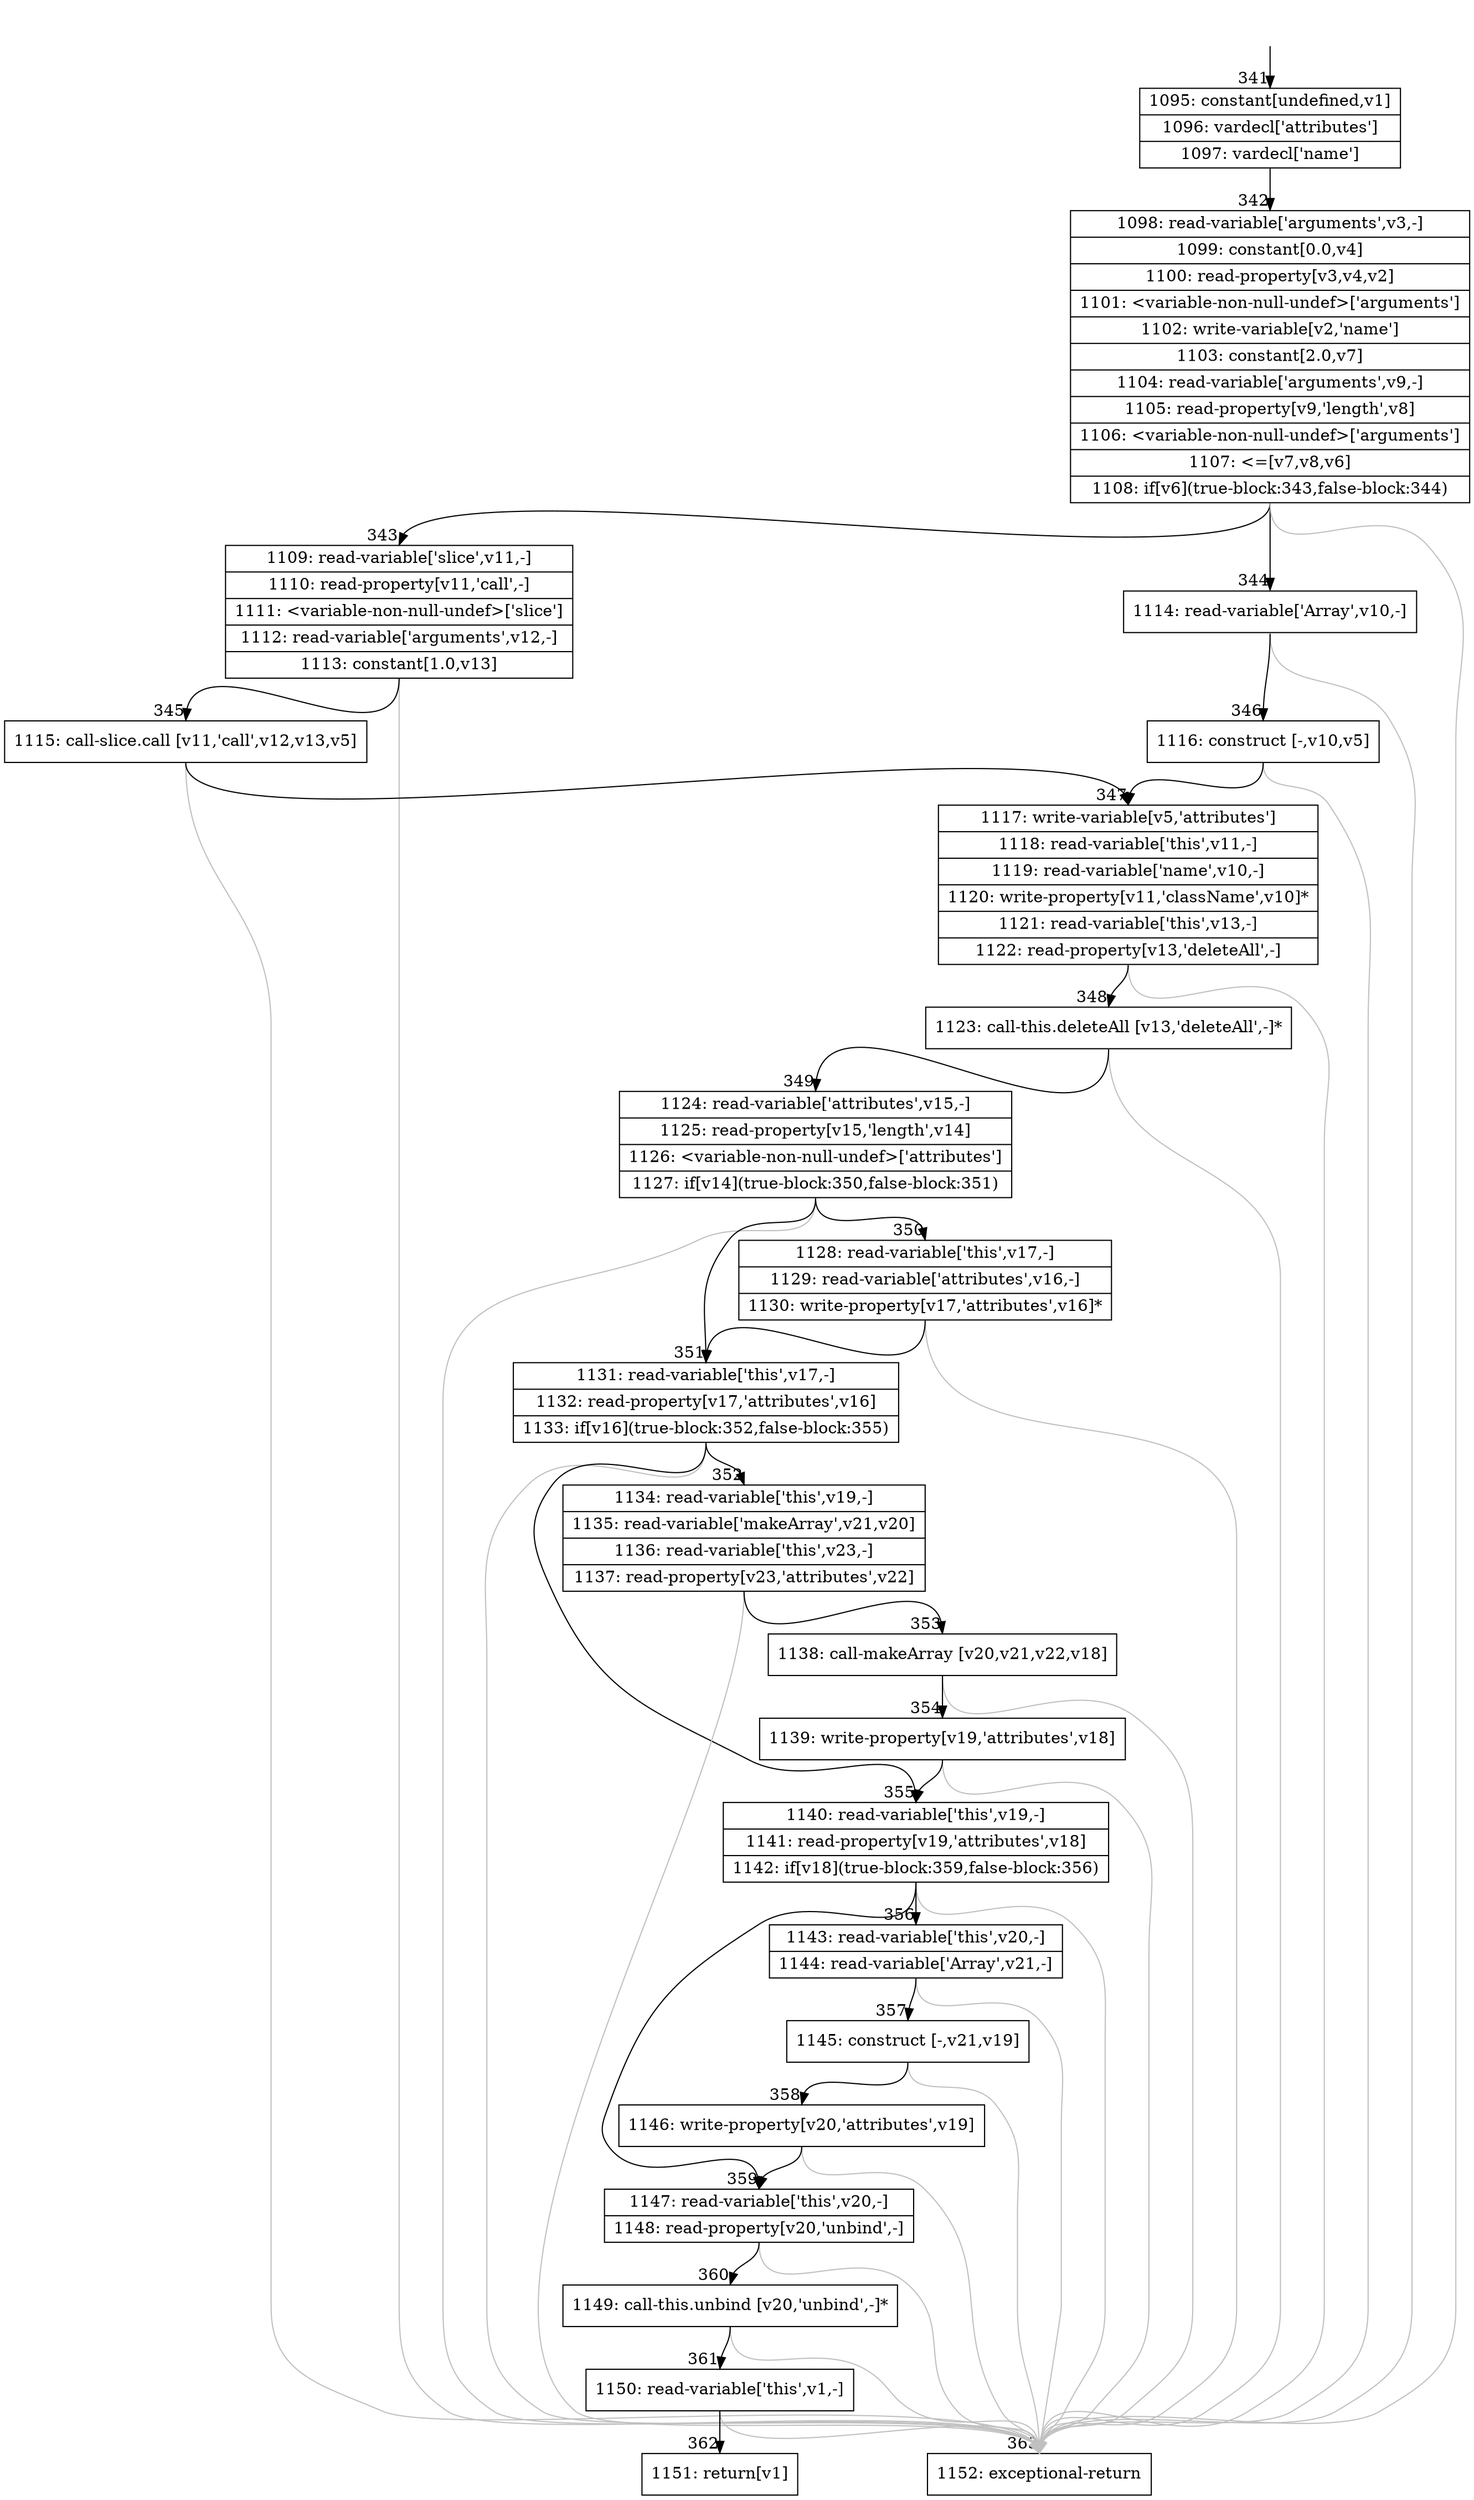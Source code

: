 digraph {
rankdir="TD"
BB_entry29[shape=none,label=""];
BB_entry29 -> BB341 [tailport=s, headport=n, headlabel="    341"]
BB341 [shape=record label="{1095: constant[undefined,v1]|1096: vardecl['attributes']|1097: vardecl['name']}" ] 
BB341 -> BB342 [tailport=s, headport=n, headlabel="      342"]
BB342 [shape=record label="{1098: read-variable['arguments',v3,-]|1099: constant[0.0,v4]|1100: read-property[v3,v4,v2]|1101: \<variable-non-null-undef\>['arguments']|1102: write-variable[v2,'name']|1103: constant[2.0,v7]|1104: read-variable['arguments',v9,-]|1105: read-property[v9,'length',v8]|1106: \<variable-non-null-undef\>['arguments']|1107: \<=[v7,v8,v6]|1108: if[v6](true-block:343,false-block:344)}" ] 
BB342 -> BB343 [tailport=s, headport=n, headlabel="      343"]
BB342 -> BB344 [tailport=s, headport=n, headlabel="      344"]
BB342 -> BB363 [tailport=s, headport=n, color=gray, headlabel="      363"]
BB343 [shape=record label="{1109: read-variable['slice',v11,-]|1110: read-property[v11,'call',-]|1111: \<variable-non-null-undef\>['slice']|1112: read-variable['arguments',v12,-]|1113: constant[1.0,v13]}" ] 
BB343 -> BB345 [tailport=s, headport=n, headlabel="      345"]
BB343 -> BB363 [tailport=s, headport=n, color=gray]
BB344 [shape=record label="{1114: read-variable['Array',v10,-]}" ] 
BB344 -> BB346 [tailport=s, headport=n, headlabel="      346"]
BB344 -> BB363 [tailport=s, headport=n, color=gray]
BB345 [shape=record label="{1115: call-slice.call [v11,'call',v12,v13,v5]}" ] 
BB345 -> BB347 [tailport=s, headport=n, headlabel="      347"]
BB345 -> BB363 [tailport=s, headport=n, color=gray]
BB346 [shape=record label="{1116: construct [-,v10,v5]}" ] 
BB346 -> BB347 [tailport=s, headport=n]
BB346 -> BB363 [tailport=s, headport=n, color=gray]
BB347 [shape=record label="{1117: write-variable[v5,'attributes']|1118: read-variable['this',v11,-]|1119: read-variable['name',v10,-]|1120: write-property[v11,'className',v10]*|1121: read-variable['this',v13,-]|1122: read-property[v13,'deleteAll',-]}" ] 
BB347 -> BB348 [tailport=s, headport=n, headlabel="      348"]
BB347 -> BB363 [tailport=s, headport=n, color=gray]
BB348 [shape=record label="{1123: call-this.deleteAll [v13,'deleteAll',-]*}" ] 
BB348 -> BB349 [tailport=s, headport=n, headlabel="      349"]
BB348 -> BB363 [tailport=s, headport=n, color=gray]
BB349 [shape=record label="{1124: read-variable['attributes',v15,-]|1125: read-property[v15,'length',v14]|1126: \<variable-non-null-undef\>['attributes']|1127: if[v14](true-block:350,false-block:351)}" ] 
BB349 -> BB350 [tailport=s, headport=n, headlabel="      350"]
BB349 -> BB351 [tailport=s, headport=n, headlabel="      351"]
BB349 -> BB363 [tailport=s, headport=n, color=gray]
BB350 [shape=record label="{1128: read-variable['this',v17,-]|1129: read-variable['attributes',v16,-]|1130: write-property[v17,'attributes',v16]*}" ] 
BB350 -> BB351 [tailport=s, headport=n]
BB350 -> BB363 [tailport=s, headport=n, color=gray]
BB351 [shape=record label="{1131: read-variable['this',v17,-]|1132: read-property[v17,'attributes',v16]|1133: if[v16](true-block:352,false-block:355)}" ] 
BB351 -> BB355 [tailport=s, headport=n, headlabel="      355"]
BB351 -> BB352 [tailport=s, headport=n, headlabel="      352"]
BB351 -> BB363 [tailport=s, headport=n, color=gray]
BB352 [shape=record label="{1134: read-variable['this',v19,-]|1135: read-variable['makeArray',v21,v20]|1136: read-variable['this',v23,-]|1137: read-property[v23,'attributes',v22]}" ] 
BB352 -> BB353 [tailport=s, headport=n, headlabel="      353"]
BB352 -> BB363 [tailport=s, headport=n, color=gray]
BB353 [shape=record label="{1138: call-makeArray [v20,v21,v22,v18]}" ] 
BB353 -> BB354 [tailport=s, headport=n, headlabel="      354"]
BB353 -> BB363 [tailport=s, headport=n, color=gray]
BB354 [shape=record label="{1139: write-property[v19,'attributes',v18]}" ] 
BB354 -> BB355 [tailport=s, headport=n]
BB354 -> BB363 [tailport=s, headport=n, color=gray]
BB355 [shape=record label="{1140: read-variable['this',v19,-]|1141: read-property[v19,'attributes',v18]|1142: if[v18](true-block:359,false-block:356)}" ] 
BB355 -> BB359 [tailport=s, headport=n, headlabel="      359"]
BB355 -> BB356 [tailport=s, headport=n, headlabel="      356"]
BB355 -> BB363 [tailport=s, headport=n, color=gray]
BB356 [shape=record label="{1143: read-variable['this',v20,-]|1144: read-variable['Array',v21,-]}" ] 
BB356 -> BB357 [tailport=s, headport=n, headlabel="      357"]
BB356 -> BB363 [tailport=s, headport=n, color=gray]
BB357 [shape=record label="{1145: construct [-,v21,v19]}" ] 
BB357 -> BB358 [tailport=s, headport=n, headlabel="      358"]
BB357 -> BB363 [tailport=s, headport=n, color=gray]
BB358 [shape=record label="{1146: write-property[v20,'attributes',v19]}" ] 
BB358 -> BB359 [tailport=s, headport=n]
BB358 -> BB363 [tailport=s, headport=n, color=gray]
BB359 [shape=record label="{1147: read-variable['this',v20,-]|1148: read-property[v20,'unbind',-]}" ] 
BB359 -> BB360 [tailport=s, headport=n, headlabel="      360"]
BB359 -> BB363 [tailport=s, headport=n, color=gray]
BB360 [shape=record label="{1149: call-this.unbind [v20,'unbind',-]*}" ] 
BB360 -> BB361 [tailport=s, headport=n, headlabel="      361"]
BB360 -> BB363 [tailport=s, headport=n, color=gray]
BB361 [shape=record label="{1150: read-variable['this',v1,-]}" ] 
BB361 -> BB362 [tailport=s, headport=n, headlabel="      362"]
BB361 -> BB363 [tailport=s, headport=n, color=gray]
BB362 [shape=record label="{1151: return[v1]}" ] 
BB363 [shape=record label="{1152: exceptional-return}" ] 
//#$~ 300
}
